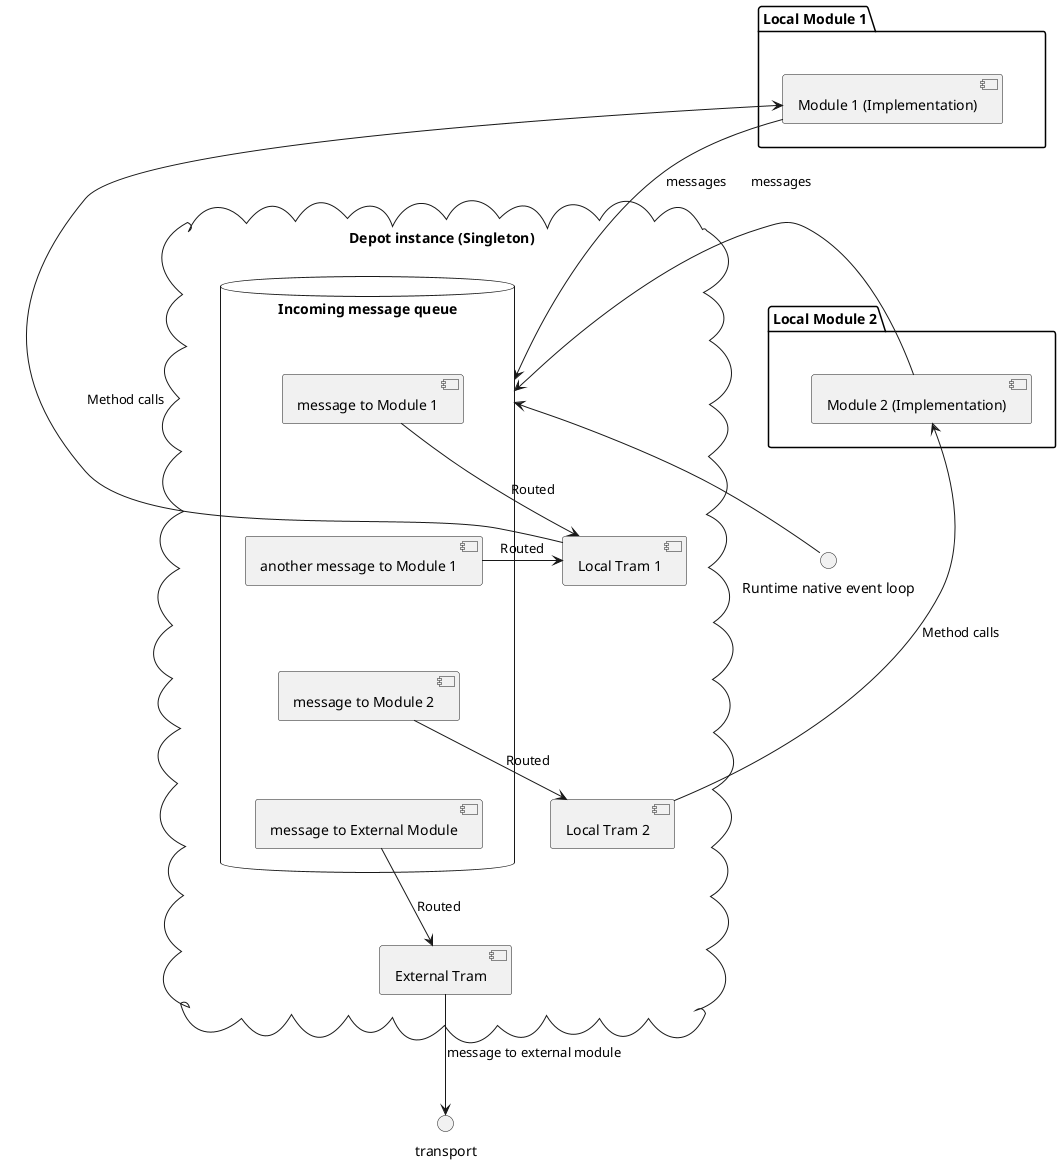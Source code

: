 @startuml
'https://plantuml.com/component-diagram



together {
    package "Local Module 1" {
      [Module 1 (Implementation)]
    }

    package "Local Module 2" {
      [Module 2 (Implementation)]
    }

    "Local Module 2" -[hidden]u- "Local Module 1"
}

cloud "Depot instance (Singleton)"{
  [Local Tram 1]
  [Local Tram 2]
  [External Tram]
  database "Incoming message queue" {
    [message to Module 1]
    [another message to Module 1]
    [message to Module 2]
    [another message to Module 1] -[hidden]u- [message to Module 1]
    [message to Module 2] -[hidden]u- [another message to Module 1]
    [message to External Module] -[hidden]u- [message to Module 2]
  }
  [message to Module 1] -> [Local Tram 1] : Routed
  [another message to Module 1] -> [Local Tram 1] : Routed
  [message to Module 2] --> [Local Tram 2] : Routed
  [message to External Module] --> [External Tram] : Routed
  [Local Tram 2] -[hidden]u- [Local Tram 1]
  [External Tram] -[hidden]u- [Local Tram 2]
}

[Module 1 (Implementation)] -[norank]> "Incoming message queue" : messages
[Module 2 (Implementation)] -[norank]> "Incoming message queue" : messages
[Module 1 (Implementation)] <-r- [Local Tram 1] : Method calls
[Module 2 (Implementation)] <-r- [Local Tram 2] : Method calls

[External Tram] --> transport : message to external module
"Runtime native event loop" -u-> [Incoming message queue]


"Local Module 1" -[hidden]r- "Depot instance (Singleton)"
"Local Module 2" -[hidden]r- "Depot instance (Singleton)"


@enduml
